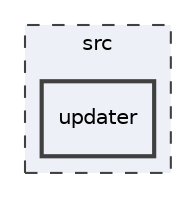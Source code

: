 digraph "updater"
{
 // INTERACTIVE_SVG=YES
 // LATEX_PDF_SIZE
  edge [fontname="Helvetica",fontsize="10",labelfontname="Helvetica",labelfontsize="10"];
  node [fontname="Helvetica",fontsize="10",shape=record];
  compound=true
  subgraph clusterdir_68267d1309a1af8e8297ef4c3efbcdba {
    graph [ bgcolor="#edf0f7", pencolor="grey25", style="filled,dashed,", label="src", fontname="Helvetica", fontsize="10", URL="dir_68267d1309a1af8e8297ef4c3efbcdba.html"]
  dir_f356faf232716eaaa298279b6f90416b [shape=box, label="updater", style="filled,bold,", fillcolor="#edf0f7", color="grey25", URL="dir_f356faf232716eaaa298279b6f90416b.html"];
  }
}
